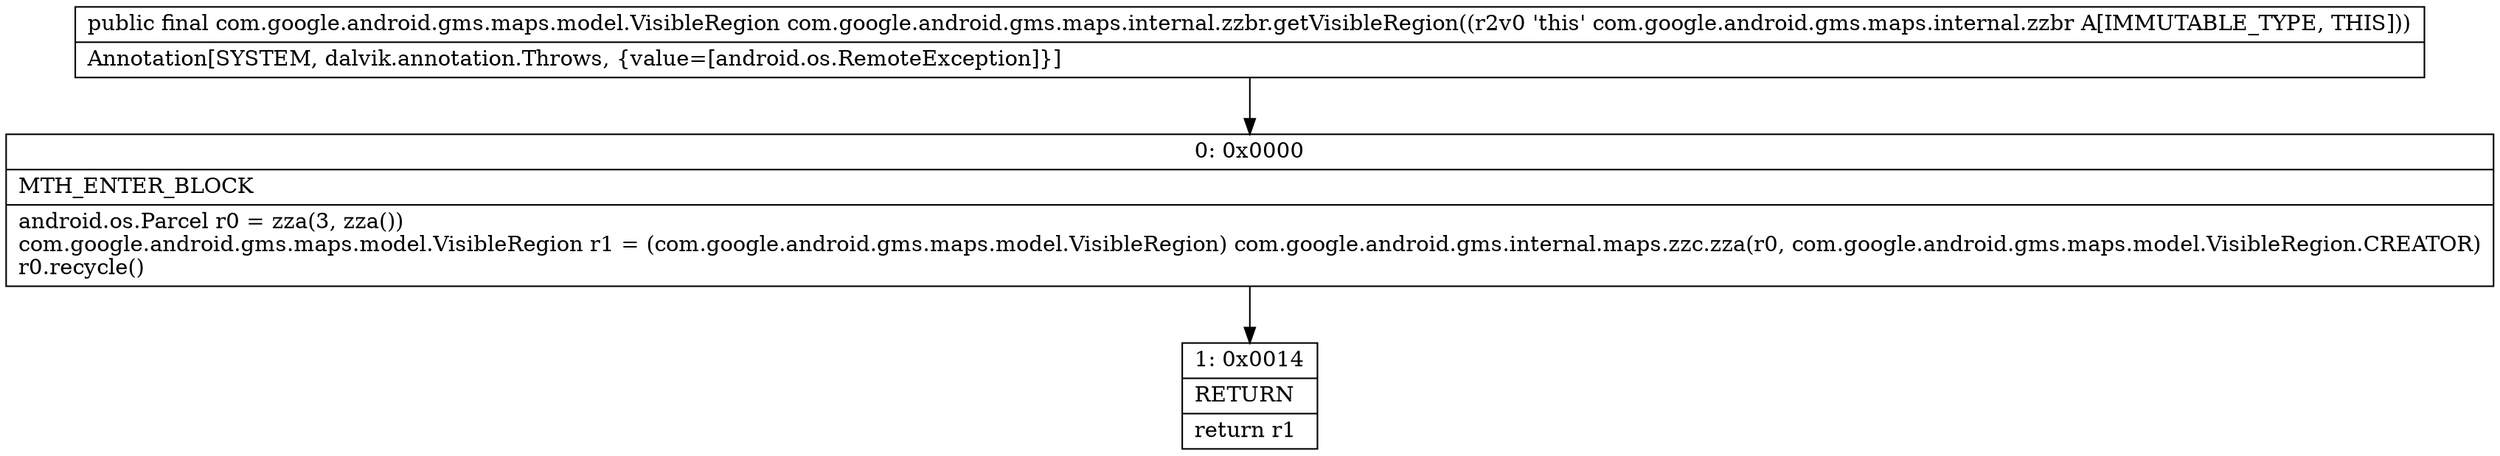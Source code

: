 digraph "CFG forcom.google.android.gms.maps.internal.zzbr.getVisibleRegion()Lcom\/google\/android\/gms\/maps\/model\/VisibleRegion;" {
Node_0 [shape=record,label="{0\:\ 0x0000|MTH_ENTER_BLOCK\l|android.os.Parcel r0 = zza(3, zza())\lcom.google.android.gms.maps.model.VisibleRegion r1 = (com.google.android.gms.maps.model.VisibleRegion) com.google.android.gms.internal.maps.zzc.zza(r0, com.google.android.gms.maps.model.VisibleRegion.CREATOR)\lr0.recycle()\l}"];
Node_1 [shape=record,label="{1\:\ 0x0014|RETURN\l|return r1\l}"];
MethodNode[shape=record,label="{public final com.google.android.gms.maps.model.VisibleRegion com.google.android.gms.maps.internal.zzbr.getVisibleRegion((r2v0 'this' com.google.android.gms.maps.internal.zzbr A[IMMUTABLE_TYPE, THIS]))  | Annotation[SYSTEM, dalvik.annotation.Throws, \{value=[android.os.RemoteException]\}]\l}"];
MethodNode -> Node_0;
Node_0 -> Node_1;
}

